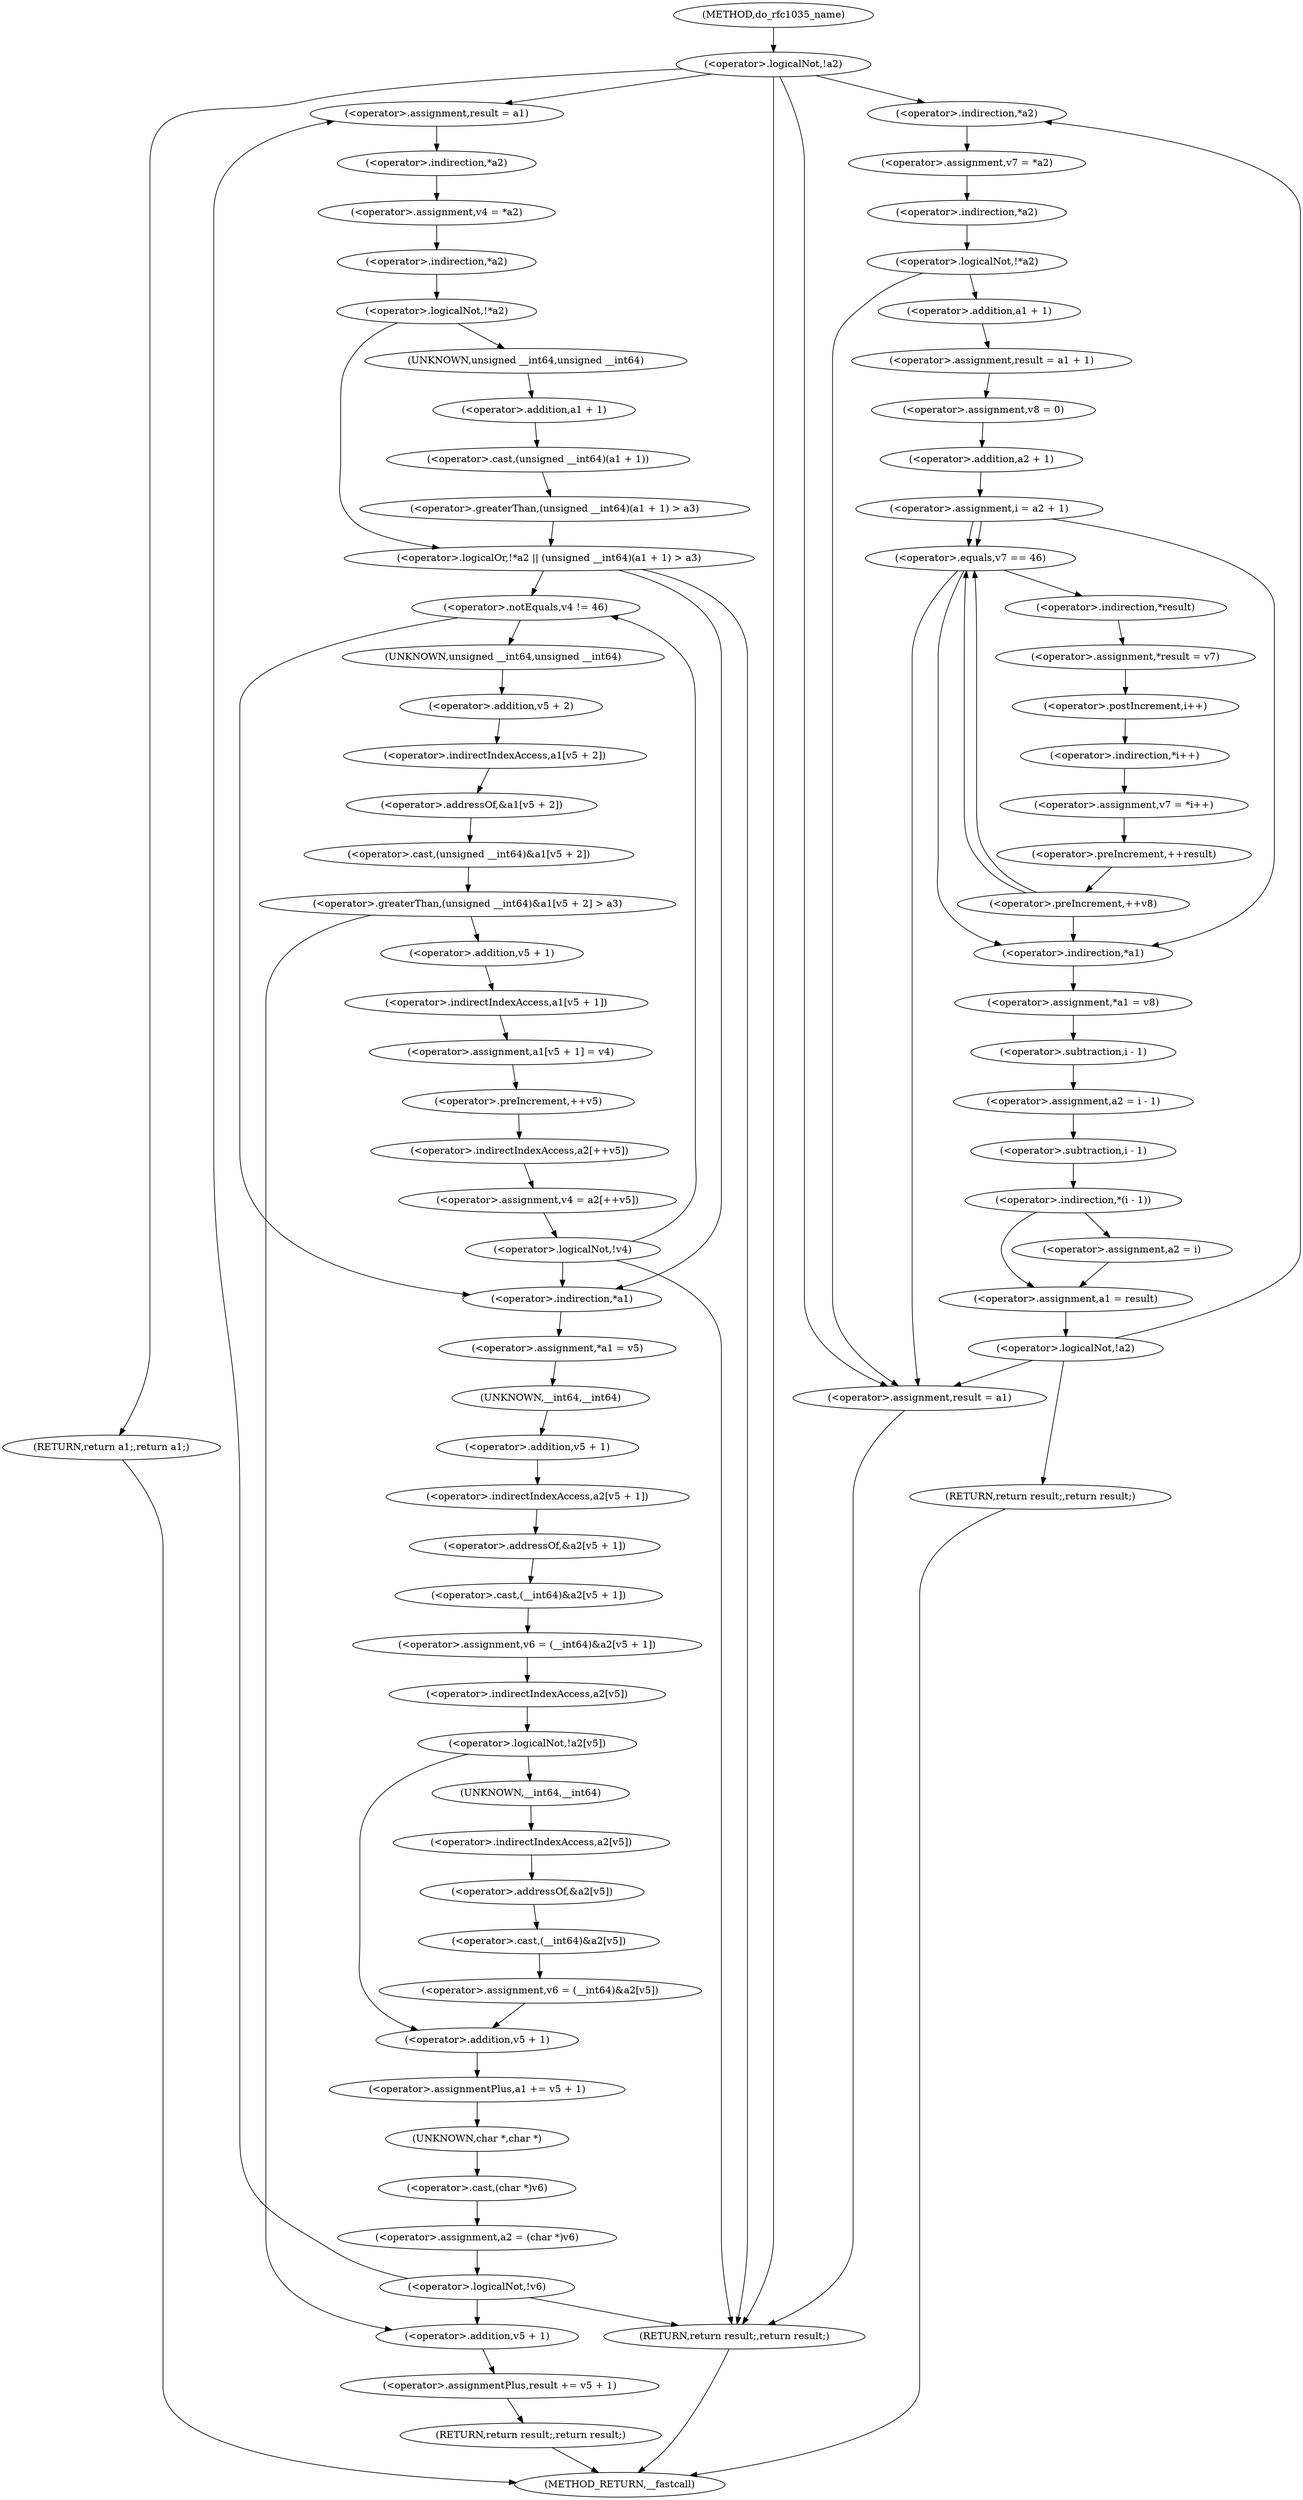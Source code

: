 digraph do_rfc1035_name {  
"1000121" [label = "(<operator>.logicalNot,!a2)" ]
"1000123" [label = "(RETURN,return a1;,return a1;)" ]
"1000131" [label = "(<operator>.assignment,result = a1)" ]
"1000134" [label = "(<operator>.assignment,v4 = *a2)" ]
"1000136" [label = "(<operator>.indirection,*a2)" ]
"1000139" [label = "(<operator>.logicalOr,!*a2 || (unsigned __int64)(a1 + 1) > a3)" ]
"1000140" [label = "(<operator>.logicalNot,!*a2)" ]
"1000141" [label = "(<operator>.indirection,*a2)" ]
"1000143" [label = "(<operator>.greaterThan,(unsigned __int64)(a1 + 1) > a3)" ]
"1000144" [label = "(<operator>.cast,(unsigned __int64)(a1 + 1))" ]
"1000145" [label = "(UNKNOWN,unsigned __int64,unsigned __int64)" ]
"1000146" [label = "(<operator>.addition,a1 + 1)" ]
"1000156" [label = "(<operator>.notEquals,v4 != 46)" ]
"1000161" [label = "(<operator>.greaterThan,(unsigned __int64)&a1[v5 + 2] > a3)" ]
"1000162" [label = "(<operator>.cast,(unsigned __int64)&a1[v5 + 2])" ]
"1000163" [label = "(UNKNOWN,unsigned __int64,unsigned __int64)" ]
"1000164" [label = "(<operator>.addressOf,&a1[v5 + 2])" ]
"1000165" [label = "(<operator>.indirectIndexAccess,a1[v5 + 2])" ]
"1000167" [label = "(<operator>.addition,v5 + 2)" ]
"1000172" [label = "(<operator>.assignment,a1[v5 + 1] = v4)" ]
"1000173" [label = "(<operator>.indirectIndexAccess,a1[v5 + 1])" ]
"1000175" [label = "(<operator>.addition,v5 + 1)" ]
"1000179" [label = "(<operator>.assignment,v4 = a2[++v5])" ]
"1000181" [label = "(<operator>.indirectIndexAccess,a2[++v5])" ]
"1000183" [label = "(<operator>.preIncrement,++v5)" ]
"1000186" [label = "(<operator>.logicalNot,!v4)" ]
"1000189" [label = "(<operator>.assignment,*a1 = v5)" ]
"1000190" [label = "(<operator>.indirection,*a1)" ]
"1000193" [label = "(<operator>.assignment,v6 = (__int64)&a2[v5 + 1])" ]
"1000195" [label = "(<operator>.cast,(__int64)&a2[v5 + 1])" ]
"1000196" [label = "(UNKNOWN,__int64,__int64)" ]
"1000197" [label = "(<operator>.addressOf,&a2[v5 + 1])" ]
"1000198" [label = "(<operator>.indirectIndexAccess,a2[v5 + 1])" ]
"1000200" [label = "(<operator>.addition,v5 + 1)" ]
"1000204" [label = "(<operator>.logicalNot,!a2[v5])" ]
"1000205" [label = "(<operator>.indirectIndexAccess,a2[v5])" ]
"1000208" [label = "(<operator>.assignment,v6 = (__int64)&a2[v5])" ]
"1000210" [label = "(<operator>.cast,(__int64)&a2[v5])" ]
"1000211" [label = "(UNKNOWN,__int64,__int64)" ]
"1000212" [label = "(<operator>.addressOf,&a2[v5])" ]
"1000213" [label = "(<operator>.indirectIndexAccess,a2[v5])" ]
"1000216" [label = "(<operator>.assignmentPlus,a1 += v5 + 1)" ]
"1000218" [label = "(<operator>.addition,v5 + 1)" ]
"1000221" [label = "(<operator>.assignment,a2 = (char *)v6)" ]
"1000223" [label = "(<operator>.cast,(char *)v6)" ]
"1000224" [label = "(UNKNOWN,char *,char *)" ]
"1000227" [label = "(<operator>.logicalNot,!v6)" ]
"1000231" [label = "(<operator>.assignmentPlus,result += v5 + 1)" ]
"1000233" [label = "(<operator>.addition,v5 + 1)" ]
"1000236" [label = "(RETURN,return result;,return result;)" ]
"1000243" [label = "(<operator>.assignment,v7 = *a2)" ]
"1000245" [label = "(<operator>.indirection,*a2)" ]
"1000248" [label = "(<operator>.logicalNot,!*a2)" ]
"1000249" [label = "(<operator>.indirection,*a2)" ]
"1000252" [label = "(<operator>.assignment,result = a1 + 1)" ]
"1000254" [label = "(<operator>.addition,a1 + 1)" ]
"1000257" [label = "(<operator>.assignment,v8 = 0)" ]
"1000261" [label = "(<operator>.assignment,i = a2 + 1)" ]
"1000263" [label = "(<operator>.addition,a2 + 1)" ]
"1000267" [label = "(<operator>.preIncrement,++v8)" ]
"1000271" [label = "(<operator>.equals,v7 == 46)" ]
"1000275" [label = "(<operator>.assignment,*result = v7)" ]
"1000276" [label = "(<operator>.indirection,*result)" ]
"1000279" [label = "(<operator>.assignment,v7 = *i++)" ]
"1000281" [label = "(<operator>.indirection,*i++)" ]
"1000282" [label = "(<operator>.postIncrement,i++)" ]
"1000284" [label = "(<operator>.preIncrement,++result)" ]
"1000286" [label = "(<operator>.assignment,*a1 = v8)" ]
"1000287" [label = "(<operator>.indirection,*a1)" ]
"1000290" [label = "(<operator>.assignment,a2 = i - 1)" ]
"1000292" [label = "(<operator>.subtraction,i - 1)" ]
"1000296" [label = "(<operator>.indirection,*(i - 1))" ]
"1000297" [label = "(<operator>.subtraction,i - 1)" ]
"1000300" [label = "(<operator>.assignment,a2 = i)" ]
"1000303" [label = "(<operator>.assignment,a1 = result)" ]
"1000307" [label = "(<operator>.logicalNot,!a2)" ]
"1000309" [label = "(RETURN,return result;,return result;)" ]
"1000311" [label = "(<operator>.assignment,result = a1)" ]
"1000314" [label = "(RETURN,return result;,return result;)" ]
"1000108" [label = "(METHOD,do_rfc1035_name)" ]
"1000316" [label = "(METHOD_RETURN,__fastcall)" ]
  "1000121" -> "1000123" 
  "1000121" -> "1000131" 
  "1000121" -> "1000314" 
  "1000121" -> "1000245" 
  "1000121" -> "1000311" 
  "1000123" -> "1000316" 
  "1000131" -> "1000136" 
  "1000134" -> "1000141" 
  "1000136" -> "1000134" 
  "1000139" -> "1000314" 
  "1000139" -> "1000156" 
  "1000139" -> "1000190" 
  "1000140" -> "1000145" 
  "1000140" -> "1000139" 
  "1000141" -> "1000140" 
  "1000143" -> "1000139" 
  "1000144" -> "1000143" 
  "1000145" -> "1000146" 
  "1000146" -> "1000144" 
  "1000156" -> "1000163" 
  "1000156" -> "1000190" 
  "1000161" -> "1000233" 
  "1000161" -> "1000175" 
  "1000162" -> "1000161" 
  "1000163" -> "1000167" 
  "1000164" -> "1000162" 
  "1000165" -> "1000164" 
  "1000167" -> "1000165" 
  "1000172" -> "1000183" 
  "1000173" -> "1000172" 
  "1000175" -> "1000173" 
  "1000179" -> "1000186" 
  "1000181" -> "1000179" 
  "1000183" -> "1000181" 
  "1000186" -> "1000156" 
  "1000186" -> "1000190" 
  "1000186" -> "1000314" 
  "1000189" -> "1000196" 
  "1000190" -> "1000189" 
  "1000193" -> "1000205" 
  "1000195" -> "1000193" 
  "1000196" -> "1000200" 
  "1000197" -> "1000195" 
  "1000198" -> "1000197" 
  "1000200" -> "1000198" 
  "1000204" -> "1000211" 
  "1000204" -> "1000218" 
  "1000205" -> "1000204" 
  "1000208" -> "1000218" 
  "1000210" -> "1000208" 
  "1000211" -> "1000213" 
  "1000212" -> "1000210" 
  "1000213" -> "1000212" 
  "1000216" -> "1000224" 
  "1000218" -> "1000216" 
  "1000221" -> "1000227" 
  "1000223" -> "1000221" 
  "1000224" -> "1000223" 
  "1000227" -> "1000131" 
  "1000227" -> "1000314" 
  "1000227" -> "1000233" 
  "1000231" -> "1000236" 
  "1000233" -> "1000231" 
  "1000236" -> "1000316" 
  "1000243" -> "1000249" 
  "1000245" -> "1000243" 
  "1000248" -> "1000311" 
  "1000248" -> "1000254" 
  "1000249" -> "1000248" 
  "1000252" -> "1000257" 
  "1000254" -> "1000252" 
  "1000257" -> "1000263" 
  "1000261" -> "1000271" 
  "1000261" -> "1000271" 
  "1000261" -> "1000287" 
  "1000263" -> "1000261" 
  "1000267" -> "1000271" 
  "1000267" -> "1000271" 
  "1000267" -> "1000287" 
  "1000271" -> "1000287" 
  "1000271" -> "1000311" 
  "1000271" -> "1000276" 
  "1000275" -> "1000282" 
  "1000276" -> "1000275" 
  "1000279" -> "1000284" 
  "1000281" -> "1000279" 
  "1000282" -> "1000281" 
  "1000284" -> "1000267" 
  "1000286" -> "1000292" 
  "1000287" -> "1000286" 
  "1000290" -> "1000297" 
  "1000292" -> "1000290" 
  "1000296" -> "1000300" 
  "1000296" -> "1000303" 
  "1000297" -> "1000296" 
  "1000300" -> "1000303" 
  "1000303" -> "1000307" 
  "1000307" -> "1000245" 
  "1000307" -> "1000311" 
  "1000307" -> "1000309" 
  "1000309" -> "1000316" 
  "1000311" -> "1000314" 
  "1000314" -> "1000316" 
  "1000108" -> "1000121" 
}

